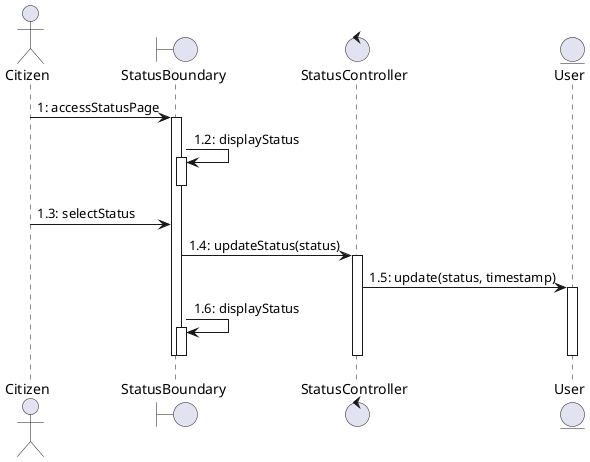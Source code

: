@startuml
actor Citizen as c
boundary StatusBoundary as sb
control StatusController as sc
entity User as u

c -> sb: 1: accessStatusPage 
activate sb
sb -> sb: 1.2: displayStatus
activate sb
deactivate sb
c -> sb: 1.3: selectStatus
sb -> sc: 1.4: updateStatus(status)
activate sc
sc -> u : 1.5: update(status, timestamp)
activate u
sb -> sb: 1.6: displayStatus
activate sb
deactivate sc
deactivate u
deactivate sb
deactivate sb
@enduml